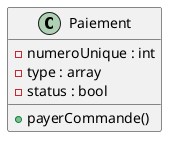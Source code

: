 @startuml Paiement

Class Paiement {
    - numeroUnique : int
    - type : array
    - status : bool

    + payerCommande()
}

@enduml



